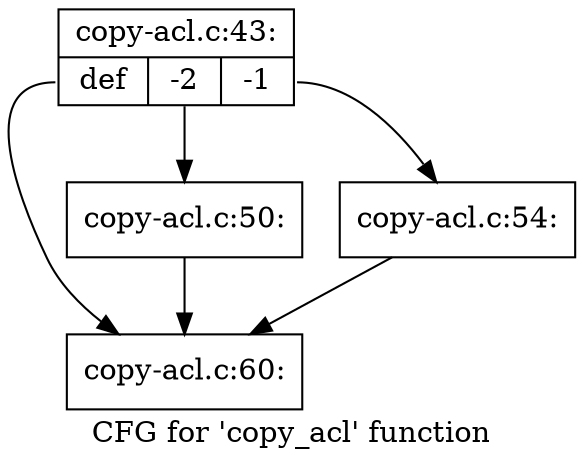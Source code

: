 digraph "CFG for 'copy_acl' function" {
	label="CFG for 'copy_acl' function";

	Node0xcf54c10 [shape=record,label="{copy-acl.c:43:|{<s0>def|<s1>-2|<s2>-1}}"];
	Node0xcf54c10:s0 -> Node0xcf60120;
	Node0xcf54c10:s1 -> Node0xcf60960;
	Node0xcf54c10:s2 -> Node0xcf62310;
	Node0xcf60960 [shape=record,label="{copy-acl.c:50:}"];
	Node0xcf60960 -> Node0xcf60120;
	Node0xcf62310 [shape=record,label="{copy-acl.c:54:}"];
	Node0xcf62310 -> Node0xcf60120;
	Node0xcf60120 [shape=record,label="{copy-acl.c:60:}"];
}
